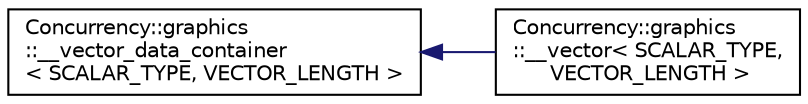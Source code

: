digraph "Graphical Class Hierarchy"
{
  edge [fontname="Helvetica",fontsize="10",labelfontname="Helvetica",labelfontsize="10"];
  node [fontname="Helvetica",fontsize="10",shape=record];
  rankdir="LR";
  Node1 [label="Concurrency::graphics\l::__vector_data_container\l\< SCALAR_TYPE, VECTOR_LENGTH \>",height=0.2,width=0.4,color="black", fillcolor="white", style="filled",URL="$classConcurrency_1_1graphics_1_1____vector__data__container.html"];
  Node1 -> Node2 [dir="back",color="midnightblue",fontsize="10",style="solid",fontname="Helvetica"];
  Node2 [label="Concurrency::graphics\l::__vector\< SCALAR_TYPE,\l VECTOR_LENGTH \>",height=0.2,width=0.4,color="black", fillcolor="white", style="filled",URL="$classConcurrency_1_1graphics_1_1____vector.html"];
}
